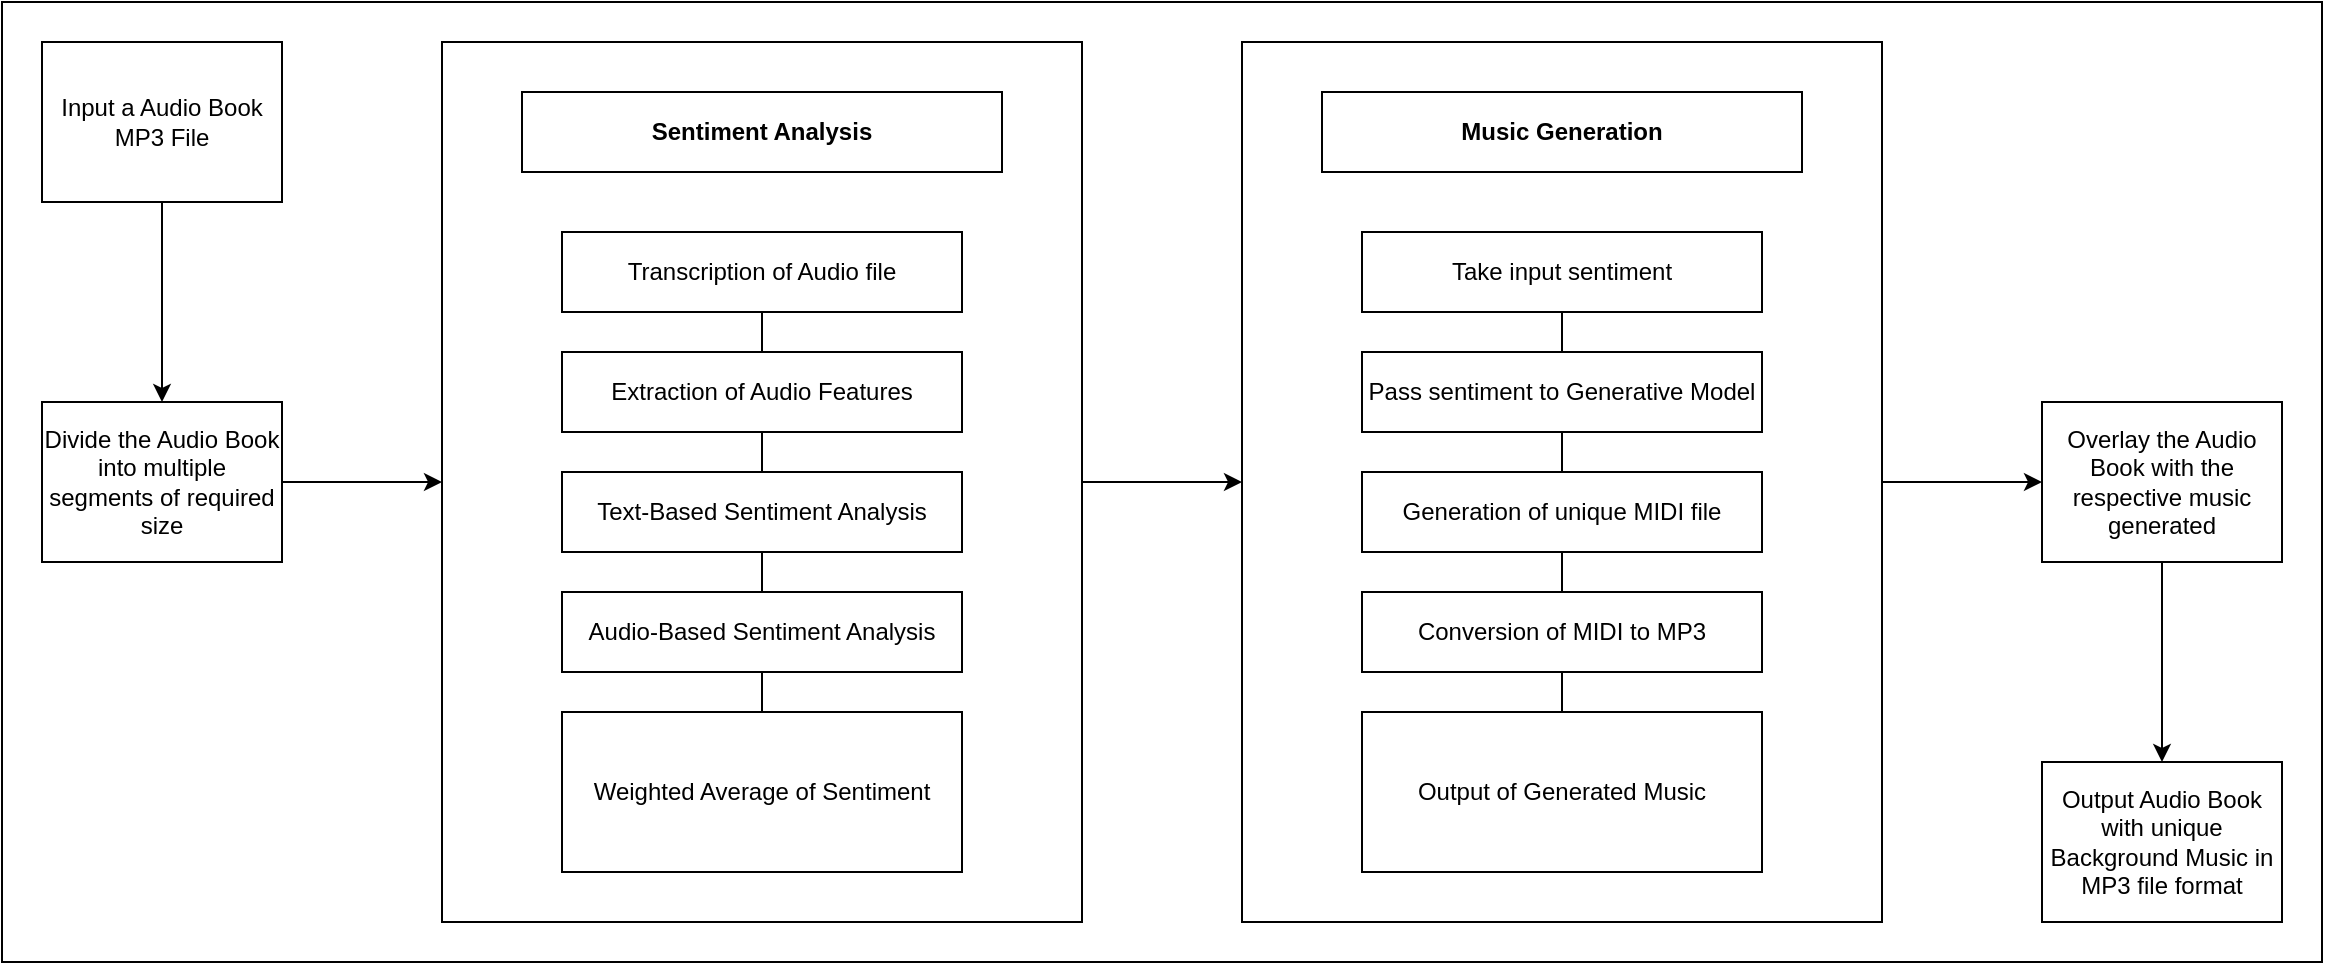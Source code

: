 <mxfile version="13.8.6" type="google"><diagram id="C5RBs43oDa-KdzZeNtuy" name="Page-1"><mxGraphModel dx="1483" dy="701" grid="1" gridSize="10" guides="1" tooltips="1" connect="1" arrows="1" fold="1" page="1" pageScale="1" pageWidth="827" pageHeight="1169" math="0" shadow="0"><root><mxCell id="WIyWlLk6GJQsqaUBKTNV-0"/><mxCell id="WIyWlLk6GJQsqaUBKTNV-1" parent="WIyWlLk6GJQsqaUBKTNV-0"/><mxCell id="xsARr1f93QD_ANwzt1fE-41" value="" style="rounded=0;whiteSpace=wrap;html=1;shadow=0;" vertex="1" parent="WIyWlLk6GJQsqaUBKTNV-1"><mxGeometry x="250" y="344" width="1160" height="480" as="geometry"/></mxCell><mxCell id="xsARr1f93QD_ANwzt1fE-39" style="edgeStyle=none;rounded=0;orthogonalLoop=1;jettySize=auto;html=1;endArrow=classic;endFill=1;strokeColor=#000000;" edge="1" parent="WIyWlLk6GJQsqaUBKTNV-1" source="xsARr1f93QD_ANwzt1fE-9" target="xsARr1f93QD_ANwzt1fE-28"><mxGeometry relative="1" as="geometry"/></mxCell><mxCell id="xsARr1f93QD_ANwzt1fE-9" value="" style="rounded=0;whiteSpace=wrap;html=1;shadow=0;" vertex="1" parent="WIyWlLk6GJQsqaUBKTNV-1"><mxGeometry x="470" y="364" width="320" height="440" as="geometry"/></mxCell><mxCell id="xsARr1f93QD_ANwzt1fE-3" value="" style="edgeStyle=orthogonalEdgeStyle;rounded=0;orthogonalLoop=1;jettySize=auto;html=1;" edge="1" parent="WIyWlLk6GJQsqaUBKTNV-1" source="WIyWlLk6GJQsqaUBKTNV-3" target="YAZG-jUMGCTpXecnI7Ae-2"><mxGeometry relative="1" as="geometry"/></mxCell><mxCell id="WIyWlLk6GJQsqaUBKTNV-3" value="Input a Audio Book MP3 File" style="rounded=0;whiteSpace=wrap;html=1;fontSize=12;glass=0;strokeWidth=1;shadow=0;perimeter=rectanglePerimeter;" parent="WIyWlLk6GJQsqaUBKTNV-1" vertex="1"><mxGeometry x="270" y="364" width="120" height="80" as="geometry"/></mxCell><mxCell id="xsARr1f93QD_ANwzt1fE-27" value="" style="edgeStyle=none;rounded=0;orthogonalLoop=1;jettySize=auto;html=1;endArrow=classic;endFill=1;strokeColor=#000000;" edge="1" parent="WIyWlLk6GJQsqaUBKTNV-1" source="YAZG-jUMGCTpXecnI7Ae-2" target="xsARr1f93QD_ANwzt1fE-9"><mxGeometry relative="1" as="geometry"/></mxCell><mxCell id="YAZG-jUMGCTpXecnI7Ae-2" value="Divide the Audio Book into multiple segments of required size" style="whiteSpace=wrap;html=1;rounded=0;shadow=0;strokeWidth=1;glass=0;" parent="WIyWlLk6GJQsqaUBKTNV-1" vertex="1"><mxGeometry x="270" y="544" width="120" height="80" as="geometry"/></mxCell><mxCell id="xsARr1f93QD_ANwzt1fE-8" value="" style="edgeStyle=orthogonalEdgeStyle;rounded=0;orthogonalLoop=1;jettySize=auto;html=1;" edge="1" parent="WIyWlLk6GJQsqaUBKTNV-1" source="YAZG-jUMGCTpXecnI7Ae-10" target="YAZG-jUMGCTpXecnI7Ae-12"><mxGeometry relative="1" as="geometry"/></mxCell><mxCell id="YAZG-jUMGCTpXecnI7Ae-10" value="Overlay the Audio Book with the respective music generated" style="whiteSpace=wrap;html=1;rounded=0;shadow=0;strokeWidth=1;glass=0;" parent="WIyWlLk6GJQsqaUBKTNV-1" vertex="1"><mxGeometry x="1270" y="544" width="120" height="80" as="geometry"/></mxCell><mxCell id="YAZG-jUMGCTpXecnI7Ae-12" value="Output Audio Book with unique Background Music in MP3 file format" style="whiteSpace=wrap;html=1;rounded=0;shadow=0;strokeWidth=1;glass=0;" parent="WIyWlLk6GJQsqaUBKTNV-1" vertex="1"><mxGeometry x="1270" y="724" width="120" height="80" as="geometry"/></mxCell><mxCell id="xsARr1f93QD_ANwzt1fE-10" value="&lt;b&gt;Sentiment Analysis&lt;/b&gt;" style="whiteSpace=wrap;html=1;rounded=0;shadow=0;strokeWidth=1;glass=0;" vertex="1" parent="WIyWlLk6GJQsqaUBKTNV-1"><mxGeometry x="510" y="389" width="240" height="40" as="geometry"/></mxCell><mxCell id="xsARr1f93QD_ANwzt1fE-25" style="edgeStyle=none;rounded=0;orthogonalLoop=1;jettySize=auto;html=1;exitX=0.5;exitY=0;exitDx=0;exitDy=0;entryX=0.5;entryY=1;entryDx=0;entryDy=0;endArrow=none;endFill=0;strokeColor=#000000;" edge="1" parent="WIyWlLk6GJQsqaUBKTNV-1" source="xsARr1f93QD_ANwzt1fE-14" target="xsARr1f93QD_ANwzt1fE-20"><mxGeometry relative="1" as="geometry"/></mxCell><mxCell id="xsARr1f93QD_ANwzt1fE-14" value="Text-Based Sentiment Analysis" style="whiteSpace=wrap;html=1;rounded=0;shadow=0;strokeWidth=1;glass=0;" vertex="1" parent="WIyWlLk6GJQsqaUBKTNV-1"><mxGeometry x="530" y="579" width="200" height="40" as="geometry"/></mxCell><mxCell id="xsARr1f93QD_ANwzt1fE-23" style="edgeStyle=none;rounded=0;orthogonalLoop=1;jettySize=auto;html=1;exitX=0.5;exitY=0;exitDx=0;exitDy=0;entryX=0.5;entryY=1;entryDx=0;entryDy=0;strokeColor=#000000;endArrow=none;endFill=0;" edge="1" parent="WIyWlLk6GJQsqaUBKTNV-1" source="xsARr1f93QD_ANwzt1fE-15" target="xsARr1f93QD_ANwzt1fE-21"><mxGeometry relative="1" as="geometry"/></mxCell><mxCell id="xsARr1f93QD_ANwzt1fE-15" value="Weighted Average of Sentiment" style="whiteSpace=wrap;html=1;rounded=0;shadow=0;strokeWidth=1;glass=0;" vertex="1" parent="WIyWlLk6GJQsqaUBKTNV-1"><mxGeometry x="530" y="699" width="200" height="80" as="geometry"/></mxCell><mxCell id="xsARr1f93QD_ANwzt1fE-19" value="Transcription of Audio file" style="whiteSpace=wrap;html=1;rounded=0;shadow=0;strokeWidth=1;glass=0;" vertex="1" parent="WIyWlLk6GJQsqaUBKTNV-1"><mxGeometry x="530" y="459" width="200" height="40" as="geometry"/></mxCell><mxCell id="xsARr1f93QD_ANwzt1fE-26" style="edgeStyle=none;rounded=0;orthogonalLoop=1;jettySize=auto;html=1;exitX=0.5;exitY=0;exitDx=0;exitDy=0;entryX=0.5;entryY=1;entryDx=0;entryDy=0;endArrow=none;endFill=0;strokeColor=#000000;" edge="1" parent="WIyWlLk6GJQsqaUBKTNV-1" source="xsARr1f93QD_ANwzt1fE-20" target="xsARr1f93QD_ANwzt1fE-19"><mxGeometry relative="1" as="geometry"/></mxCell><mxCell id="xsARr1f93QD_ANwzt1fE-20" value="Extraction of Audio Features" style="whiteSpace=wrap;html=1;rounded=0;shadow=0;strokeWidth=1;glass=0;" vertex="1" parent="WIyWlLk6GJQsqaUBKTNV-1"><mxGeometry x="530" y="519" width="200" height="40" as="geometry"/></mxCell><mxCell id="xsARr1f93QD_ANwzt1fE-24" value="" style="edgeStyle=none;rounded=0;orthogonalLoop=1;jettySize=auto;html=1;endArrow=none;endFill=0;strokeColor=#000000;entryX=0.5;entryY=1;entryDx=0;entryDy=0;" edge="1" parent="WIyWlLk6GJQsqaUBKTNV-1" source="xsARr1f93QD_ANwzt1fE-21" target="xsARr1f93QD_ANwzt1fE-14"><mxGeometry relative="1" as="geometry"/></mxCell><mxCell id="xsARr1f93QD_ANwzt1fE-21" value="Audio-Based Sentiment Analysis" style="whiteSpace=wrap;html=1;rounded=0;shadow=0;strokeWidth=1;glass=0;" vertex="1" parent="WIyWlLk6GJQsqaUBKTNV-1"><mxGeometry x="530" y="639" width="200" height="40" as="geometry"/></mxCell><mxCell id="xsARr1f93QD_ANwzt1fE-40" value="" style="edgeStyle=none;rounded=0;orthogonalLoop=1;jettySize=auto;html=1;endArrow=classic;endFill=1;strokeColor=#000000;" edge="1" parent="WIyWlLk6GJQsqaUBKTNV-1" source="xsARr1f93QD_ANwzt1fE-28" target="YAZG-jUMGCTpXecnI7Ae-10"><mxGeometry relative="1" as="geometry"/></mxCell><mxCell id="xsARr1f93QD_ANwzt1fE-28" value="" style="rounded=0;whiteSpace=wrap;html=1;shadow=0;" vertex="1" parent="WIyWlLk6GJQsqaUBKTNV-1"><mxGeometry x="870" y="364" width="320" height="440" as="geometry"/></mxCell><mxCell id="xsARr1f93QD_ANwzt1fE-29" value="&lt;b&gt;Music Generation&lt;/b&gt;" style="whiteSpace=wrap;html=1;rounded=0;shadow=0;strokeWidth=1;glass=0;" vertex="1" parent="WIyWlLk6GJQsqaUBKTNV-1"><mxGeometry x="910" y="389" width="240" height="40" as="geometry"/></mxCell><mxCell id="xsARr1f93QD_ANwzt1fE-30" style="edgeStyle=none;rounded=0;orthogonalLoop=1;jettySize=auto;html=1;exitX=0.5;exitY=0;exitDx=0;exitDy=0;entryX=0.5;entryY=1;entryDx=0;entryDy=0;endArrow=none;endFill=0;strokeColor=#000000;" edge="1" parent="WIyWlLk6GJQsqaUBKTNV-1" source="xsARr1f93QD_ANwzt1fE-31" target="xsARr1f93QD_ANwzt1fE-36"><mxGeometry relative="1" as="geometry"/></mxCell><mxCell id="xsARr1f93QD_ANwzt1fE-31" value="Generation of unique MIDI file" style="whiteSpace=wrap;html=1;rounded=0;shadow=0;strokeWidth=1;glass=0;" vertex="1" parent="WIyWlLk6GJQsqaUBKTNV-1"><mxGeometry x="930" y="579" width="200" height="40" as="geometry"/></mxCell><mxCell id="xsARr1f93QD_ANwzt1fE-32" style="edgeStyle=none;rounded=0;orthogonalLoop=1;jettySize=auto;html=1;exitX=0.5;exitY=0;exitDx=0;exitDy=0;entryX=0.5;entryY=1;entryDx=0;entryDy=0;strokeColor=#000000;endArrow=none;endFill=0;" edge="1" parent="WIyWlLk6GJQsqaUBKTNV-1" source="xsARr1f93QD_ANwzt1fE-33" target="xsARr1f93QD_ANwzt1fE-38"><mxGeometry relative="1" as="geometry"/></mxCell><mxCell id="xsARr1f93QD_ANwzt1fE-33" value="Output of Generated Music" style="whiteSpace=wrap;html=1;rounded=0;shadow=0;strokeWidth=1;glass=0;" vertex="1" parent="WIyWlLk6GJQsqaUBKTNV-1"><mxGeometry x="930" y="699" width="200" height="80" as="geometry"/></mxCell><mxCell id="xsARr1f93QD_ANwzt1fE-34" value="Take input sentiment" style="whiteSpace=wrap;html=1;rounded=0;shadow=0;strokeWidth=1;glass=0;" vertex="1" parent="WIyWlLk6GJQsqaUBKTNV-1"><mxGeometry x="930" y="459" width="200" height="40" as="geometry"/></mxCell><mxCell id="xsARr1f93QD_ANwzt1fE-35" style="edgeStyle=none;rounded=0;orthogonalLoop=1;jettySize=auto;html=1;exitX=0.5;exitY=0;exitDx=0;exitDy=0;entryX=0.5;entryY=1;entryDx=0;entryDy=0;endArrow=none;endFill=0;strokeColor=#000000;" edge="1" parent="WIyWlLk6GJQsqaUBKTNV-1" source="xsARr1f93QD_ANwzt1fE-36" target="xsARr1f93QD_ANwzt1fE-34"><mxGeometry relative="1" as="geometry"/></mxCell><mxCell id="xsARr1f93QD_ANwzt1fE-36" value="Pass sentiment to Generative Model" style="whiteSpace=wrap;html=1;rounded=0;shadow=0;strokeWidth=1;glass=0;" vertex="1" parent="WIyWlLk6GJQsqaUBKTNV-1"><mxGeometry x="930" y="519" width="200" height="40" as="geometry"/></mxCell><mxCell id="xsARr1f93QD_ANwzt1fE-37" value="" style="edgeStyle=none;rounded=0;orthogonalLoop=1;jettySize=auto;html=1;endArrow=none;endFill=0;strokeColor=#000000;entryX=0.5;entryY=1;entryDx=0;entryDy=0;" edge="1" parent="WIyWlLk6GJQsqaUBKTNV-1" source="xsARr1f93QD_ANwzt1fE-38" target="xsARr1f93QD_ANwzt1fE-31"><mxGeometry relative="1" as="geometry"/></mxCell><mxCell id="xsARr1f93QD_ANwzt1fE-38" value="&lt;span&gt;Conversion of MIDI to MP3&lt;/span&gt;" style="whiteSpace=wrap;html=1;rounded=0;shadow=0;strokeWidth=1;glass=0;" vertex="1" parent="WIyWlLk6GJQsqaUBKTNV-1"><mxGeometry x="930" y="639" width="200" height="40" as="geometry"/></mxCell></root></mxGraphModel></diagram></mxfile>
